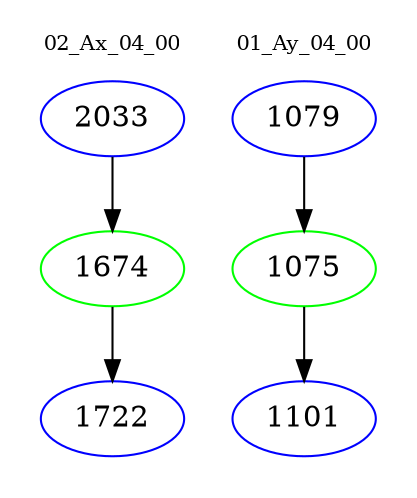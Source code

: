 digraph{
subgraph cluster_0 {
color = white
label = "02_Ax_04_00";
fontsize=10;
T0_2033 [label="2033", color="blue"]
T0_2033 -> T0_1674 [color="black"]
T0_1674 [label="1674", color="green"]
T0_1674 -> T0_1722 [color="black"]
T0_1722 [label="1722", color="blue"]
}
subgraph cluster_1 {
color = white
label = "01_Ay_04_00";
fontsize=10;
T1_1079 [label="1079", color="blue"]
T1_1079 -> T1_1075 [color="black"]
T1_1075 [label="1075", color="green"]
T1_1075 -> T1_1101 [color="black"]
T1_1101 [label="1101", color="blue"]
}
}
